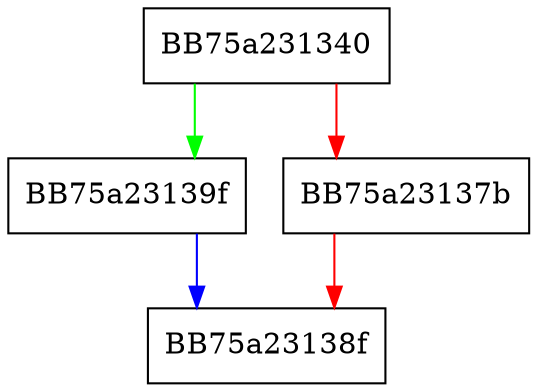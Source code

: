 digraph MakeExplicitChunk {
  node [shape="box"];
  graph [splines=ortho];
  BB75a231340 -> BB75a23139f [color="green"];
  BB75a231340 -> BB75a23137b [color="red"];
  BB75a23137b -> BB75a23138f [color="red"];
  BB75a23139f -> BB75a23138f [color="blue"];
}